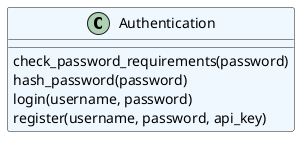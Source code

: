 @startuml classes
set namespaceSeparator none
class "Authentication" as authentication.Authentication #aliceblue {
  check_password_requirements(password)
  hash_password(password)
  login(username, password)
  register(username, password, api_key)
}
@enduml
